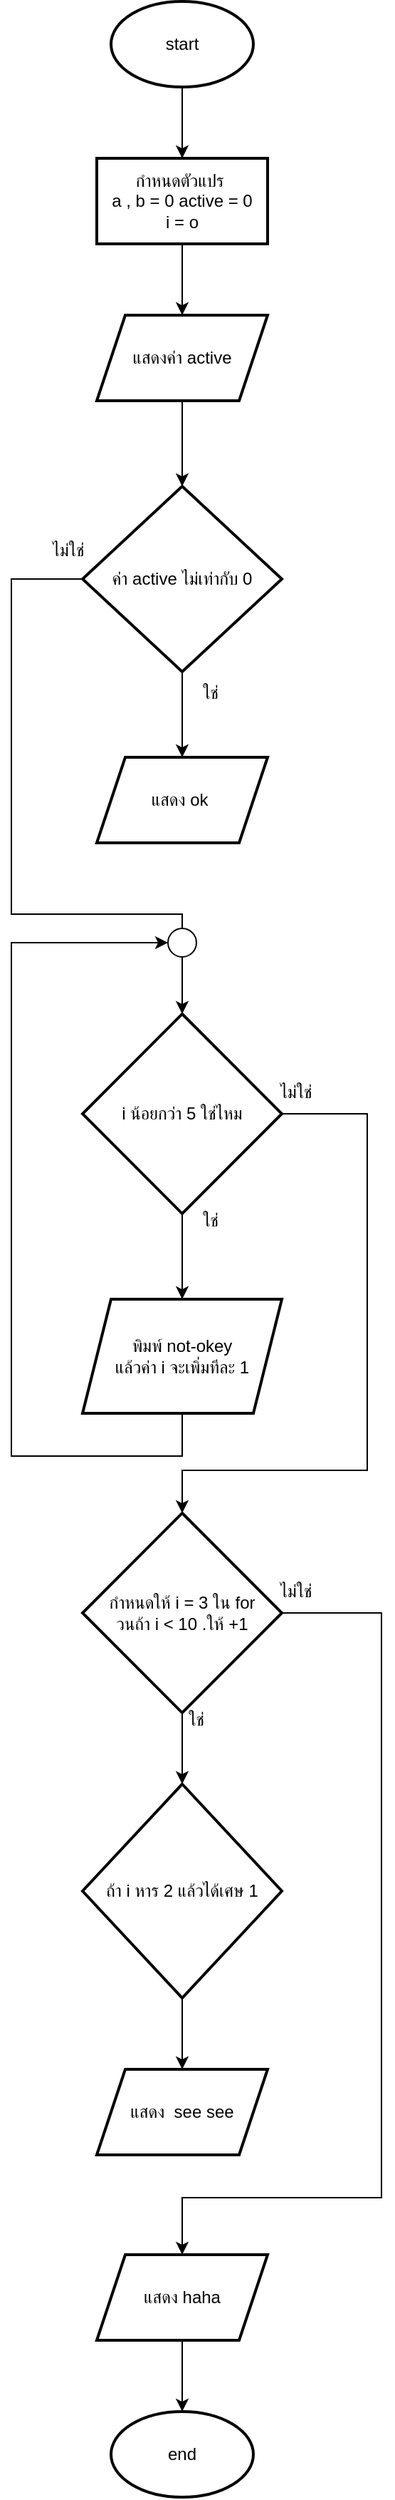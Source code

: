 <mxfile version="24.9.0">
  <diagram name="Page-1" id="gQzs2AFfTex6HAvwUJCn">
    <mxGraphModel dx="1379" dy="729" grid="1" gridSize="10" guides="1" tooltips="1" connect="1" arrows="1" fold="1" page="1" pageScale="1" pageWidth="850" pageHeight="1100" math="0" shadow="0">
      <root>
        <mxCell id="0" />
        <mxCell id="1" parent="0" />
        <mxCell id="kpc7EbH1DbhFbyY1jSJu-3" value="" style="edgeStyle=orthogonalEdgeStyle;rounded=0;orthogonalLoop=1;jettySize=auto;html=1;" edge="1" parent="1" source="kpc7EbH1DbhFbyY1jSJu-1" target="kpc7EbH1DbhFbyY1jSJu-2">
          <mxGeometry relative="1" as="geometry" />
        </mxCell>
        <mxCell id="kpc7EbH1DbhFbyY1jSJu-1" value="start" style="strokeWidth=2;html=1;shape=mxgraph.flowchart.start_1;whiteSpace=wrap;" vertex="1" parent="1">
          <mxGeometry x="370" y="40" width="100" height="60" as="geometry" />
        </mxCell>
        <mxCell id="kpc7EbH1DbhFbyY1jSJu-5" value="" style="edgeStyle=orthogonalEdgeStyle;rounded=0;orthogonalLoop=1;jettySize=auto;html=1;" edge="1" parent="1" source="kpc7EbH1DbhFbyY1jSJu-2" target="kpc7EbH1DbhFbyY1jSJu-4">
          <mxGeometry relative="1" as="geometry" />
        </mxCell>
        <mxCell id="kpc7EbH1DbhFbyY1jSJu-2" value="กำหนดตัวแปร&amp;nbsp;&lt;div&gt;a , b = 0 active = 0&lt;/div&gt;&lt;div&gt;i = o&lt;/div&gt;" style="whiteSpace=wrap;html=1;strokeWidth=2;" vertex="1" parent="1">
          <mxGeometry x="360" y="150" width="120" height="60" as="geometry" />
        </mxCell>
        <mxCell id="kpc7EbH1DbhFbyY1jSJu-7" value="" style="edgeStyle=orthogonalEdgeStyle;rounded=0;orthogonalLoop=1;jettySize=auto;html=1;" edge="1" parent="1" source="kpc7EbH1DbhFbyY1jSJu-4" target="kpc7EbH1DbhFbyY1jSJu-6">
          <mxGeometry relative="1" as="geometry" />
        </mxCell>
        <mxCell id="kpc7EbH1DbhFbyY1jSJu-4" value="แสดงค่า active" style="shape=parallelogram;perimeter=parallelogramPerimeter;whiteSpace=wrap;html=1;fixedSize=1;strokeWidth=2;" vertex="1" parent="1">
          <mxGeometry x="360" y="260" width="120" height="60" as="geometry" />
        </mxCell>
        <mxCell id="kpc7EbH1DbhFbyY1jSJu-9" value="" style="edgeStyle=orthogonalEdgeStyle;rounded=0;orthogonalLoop=1;jettySize=auto;html=1;" edge="1" parent="1" source="kpc7EbH1DbhFbyY1jSJu-6" target="kpc7EbH1DbhFbyY1jSJu-8">
          <mxGeometry relative="1" as="geometry" />
        </mxCell>
        <mxCell id="kpc7EbH1DbhFbyY1jSJu-12" value="" style="edgeStyle=orthogonalEdgeStyle;rounded=0;orthogonalLoop=1;jettySize=auto;html=1;entryX=0.5;entryY=0;entryDx=0;entryDy=0;exitX=0;exitY=0.5;exitDx=0;exitDy=0;" edge="1" parent="1" source="kpc7EbH1DbhFbyY1jSJu-6" target="kpc7EbH1DbhFbyY1jSJu-11">
          <mxGeometry relative="1" as="geometry">
            <mxPoint x="340" y="450" as="sourcePoint" />
            <Array as="points">
              <mxPoint x="300" y="445" />
              <mxPoint x="300" y="680" />
              <mxPoint x="420" y="680" />
            </Array>
          </mxGeometry>
        </mxCell>
        <mxCell id="kpc7EbH1DbhFbyY1jSJu-6" value="ค่า active ไม่เท่ากับ 0" style="rhombus;whiteSpace=wrap;html=1;strokeWidth=2;" vertex="1" parent="1">
          <mxGeometry x="350" y="380" width="140" height="130" as="geometry" />
        </mxCell>
        <mxCell id="kpc7EbH1DbhFbyY1jSJu-8" value="แสดง ok&amp;nbsp;" style="shape=parallelogram;perimeter=parallelogramPerimeter;whiteSpace=wrap;html=1;fixedSize=1;strokeWidth=2;" vertex="1" parent="1">
          <mxGeometry x="360" y="570" width="120" height="60" as="geometry" />
        </mxCell>
        <mxCell id="kpc7EbH1DbhFbyY1jSJu-10" value="ใช่" style="text;html=1;align=center;verticalAlign=middle;whiteSpace=wrap;rounded=0;" vertex="1" parent="1">
          <mxGeometry x="410" y="510" width="60" height="30" as="geometry" />
        </mxCell>
        <mxCell id="kpc7EbH1DbhFbyY1jSJu-17" value="" style="edgeStyle=orthogonalEdgeStyle;rounded=0;orthogonalLoop=1;jettySize=auto;html=1;" edge="1" parent="1" source="kpc7EbH1DbhFbyY1jSJu-11" target="kpc7EbH1DbhFbyY1jSJu-16">
          <mxGeometry relative="1" as="geometry" />
        </mxCell>
        <mxCell id="kpc7EbH1DbhFbyY1jSJu-22" style="edgeStyle=orthogonalEdgeStyle;rounded=0;orthogonalLoop=1;jettySize=auto;html=1;entryX=0.5;entryY=0;entryDx=0;entryDy=0;exitX=1;exitY=0.5;exitDx=0;exitDy=0;" edge="1" parent="1" source="kpc7EbH1DbhFbyY1jSJu-11" target="kpc7EbH1DbhFbyY1jSJu-24">
          <mxGeometry relative="1" as="geometry">
            <mxPoint x="420" y="1260" as="targetPoint" />
            <mxPoint x="540" y="830" as="sourcePoint" />
            <Array as="points">
              <mxPoint x="550" y="820" />
              <mxPoint x="550" y="1070" />
              <mxPoint x="420" y="1070" />
            </Array>
          </mxGeometry>
        </mxCell>
        <mxCell id="kpc7EbH1DbhFbyY1jSJu-11" value="i น้อยกว่า 5 ใช่ไหม" style="rhombus;whiteSpace=wrap;html=1;strokeWidth=2;" vertex="1" parent="1">
          <mxGeometry x="350" y="750" width="140" height="140" as="geometry" />
        </mxCell>
        <mxCell id="kpc7EbH1DbhFbyY1jSJu-15" value="ไม่ใช่" style="text;html=1;align=center;verticalAlign=middle;whiteSpace=wrap;rounded=0;" vertex="1" parent="1">
          <mxGeometry x="310" y="410" width="60" height="30" as="geometry" />
        </mxCell>
        <mxCell id="kpc7EbH1DbhFbyY1jSJu-20" value="" style="edgeStyle=orthogonalEdgeStyle;rounded=0;orthogonalLoop=1;jettySize=auto;html=1;entryX=0;entryY=0.5;entryDx=0;entryDy=0;entryPerimeter=0;exitX=0.5;exitY=1;exitDx=0;exitDy=0;" edge="1" parent="1" source="kpc7EbH1DbhFbyY1jSJu-16" target="kpc7EbH1DbhFbyY1jSJu-21">
          <mxGeometry relative="1" as="geometry">
            <mxPoint x="420" y="1250" as="sourcePoint" />
            <mxPoint x="420" y="810" as="targetPoint" />
            <Array as="points">
              <mxPoint x="420" y="1060" />
              <mxPoint x="300" y="1060" />
              <mxPoint x="300" y="700" />
            </Array>
          </mxGeometry>
        </mxCell>
        <mxCell id="kpc7EbH1DbhFbyY1jSJu-16" value="พิมพ์ not-okey&lt;div&gt;แล้วค่า i จะเพิ่มทีละ 1&lt;/div&gt;" style="shape=parallelogram;perimeter=parallelogramPerimeter;whiteSpace=wrap;html=1;fixedSize=1;strokeWidth=2;" vertex="1" parent="1">
          <mxGeometry x="350" y="950" width="140" height="80" as="geometry" />
        </mxCell>
        <mxCell id="kpc7EbH1DbhFbyY1jSJu-18" value="ใช่" style="text;html=1;align=center;verticalAlign=middle;whiteSpace=wrap;rounded=0;" vertex="1" parent="1">
          <mxGeometry x="410" y="880" width="60" height="30" as="geometry" />
        </mxCell>
        <mxCell id="kpc7EbH1DbhFbyY1jSJu-21" value="" style="verticalLabelPosition=bottom;verticalAlign=top;html=1;shape=mxgraph.flowchart.on-page_reference;" vertex="1" parent="1">
          <mxGeometry x="410" y="690" width="20" height="20" as="geometry" />
        </mxCell>
        <mxCell id="kpc7EbH1DbhFbyY1jSJu-23" value="ไม่ใช่" style="text;html=1;align=center;verticalAlign=middle;whiteSpace=wrap;rounded=0;" vertex="1" parent="1">
          <mxGeometry x="470" y="790" width="60" height="30" as="geometry" />
        </mxCell>
        <mxCell id="kpc7EbH1DbhFbyY1jSJu-26" value="" style="edgeStyle=orthogonalEdgeStyle;rounded=0;orthogonalLoop=1;jettySize=auto;html=1;" edge="1" parent="1" source="kpc7EbH1DbhFbyY1jSJu-24" target="kpc7EbH1DbhFbyY1jSJu-25">
          <mxGeometry relative="1" as="geometry" />
        </mxCell>
        <mxCell id="kpc7EbH1DbhFbyY1jSJu-24" value="กำหนดให้ i = 3 ใน for&lt;div&gt;วนถ้า i &amp;lt; 10 .ให้ +1&lt;/div&gt;" style="rhombus;whiteSpace=wrap;html=1;strokeWidth=2;" vertex="1" parent="1">
          <mxGeometry x="350" y="1100" width="140" height="140" as="geometry" />
        </mxCell>
        <mxCell id="kpc7EbH1DbhFbyY1jSJu-28" value="" style="edgeStyle=orthogonalEdgeStyle;rounded=0;orthogonalLoop=1;jettySize=auto;html=1;" edge="1" parent="1" source="kpc7EbH1DbhFbyY1jSJu-25" target="kpc7EbH1DbhFbyY1jSJu-27">
          <mxGeometry relative="1" as="geometry" />
        </mxCell>
        <mxCell id="kpc7EbH1DbhFbyY1jSJu-25" value="ถ้า i หาร 2 แล้วได้เศษ 1" style="rhombus;whiteSpace=wrap;html=1;strokeWidth=2;" vertex="1" parent="1">
          <mxGeometry x="350" y="1290" width="140" height="150" as="geometry" />
        </mxCell>
        <mxCell id="kpc7EbH1DbhFbyY1jSJu-27" value="แสดง&amp;nbsp; see see" style="shape=parallelogram;perimeter=parallelogramPerimeter;whiteSpace=wrap;html=1;fixedSize=1;strokeWidth=2;" vertex="1" parent="1">
          <mxGeometry x="360" y="1490" width="120" height="60" as="geometry" />
        </mxCell>
        <mxCell id="kpc7EbH1DbhFbyY1jSJu-31" value="ใช่" style="text;html=1;align=center;verticalAlign=middle;whiteSpace=wrap;rounded=0;" vertex="1" parent="1">
          <mxGeometry x="400" y="1230" width="60" height="30" as="geometry" />
        </mxCell>
        <mxCell id="kpc7EbH1DbhFbyY1jSJu-34" style="edgeStyle=orthogonalEdgeStyle;rounded=0;orthogonalLoop=1;jettySize=auto;html=1;exitX=1;exitY=0.5;exitDx=0;exitDy=0;entryX=0.5;entryY=0;entryDx=0;entryDy=0;" edge="1" parent="1" source="kpc7EbH1DbhFbyY1jSJu-24" target="kpc7EbH1DbhFbyY1jSJu-36">
          <mxGeometry relative="1" as="geometry">
            <mxPoint x="420" y="1960" as="targetPoint" />
            <mxPoint x="610" y="1360" as="sourcePoint" />
            <Array as="points">
              <mxPoint x="560" y="1170" />
              <mxPoint x="560" y="1580" />
              <mxPoint x="420" y="1580" />
            </Array>
          </mxGeometry>
        </mxCell>
        <mxCell id="kpc7EbH1DbhFbyY1jSJu-35" value="ไม่ใช่" style="text;html=1;align=center;verticalAlign=middle;whiteSpace=wrap;rounded=0;" vertex="1" parent="1">
          <mxGeometry x="470" y="1140" width="60" height="30" as="geometry" />
        </mxCell>
        <mxCell id="kpc7EbH1DbhFbyY1jSJu-36" value="แสดง haha" style="shape=parallelogram;perimeter=parallelogramPerimeter;whiteSpace=wrap;html=1;fixedSize=1;strokeWidth=2;" vertex="1" parent="1">
          <mxGeometry x="360" y="1620" width="120" height="60" as="geometry" />
        </mxCell>
        <mxCell id="kpc7EbH1DbhFbyY1jSJu-37" value="end" style="strokeWidth=2;html=1;shape=mxgraph.flowchart.start_1;whiteSpace=wrap;" vertex="1" parent="1">
          <mxGeometry x="370" y="1730" width="100" height="60" as="geometry" />
        </mxCell>
        <mxCell id="kpc7EbH1DbhFbyY1jSJu-38" style="edgeStyle=orthogonalEdgeStyle;rounded=0;orthogonalLoop=1;jettySize=auto;html=1;entryX=0.5;entryY=0;entryDx=0;entryDy=0;entryPerimeter=0;" edge="1" parent="1" source="kpc7EbH1DbhFbyY1jSJu-36" target="kpc7EbH1DbhFbyY1jSJu-37">
          <mxGeometry relative="1" as="geometry" />
        </mxCell>
      </root>
    </mxGraphModel>
  </diagram>
</mxfile>
